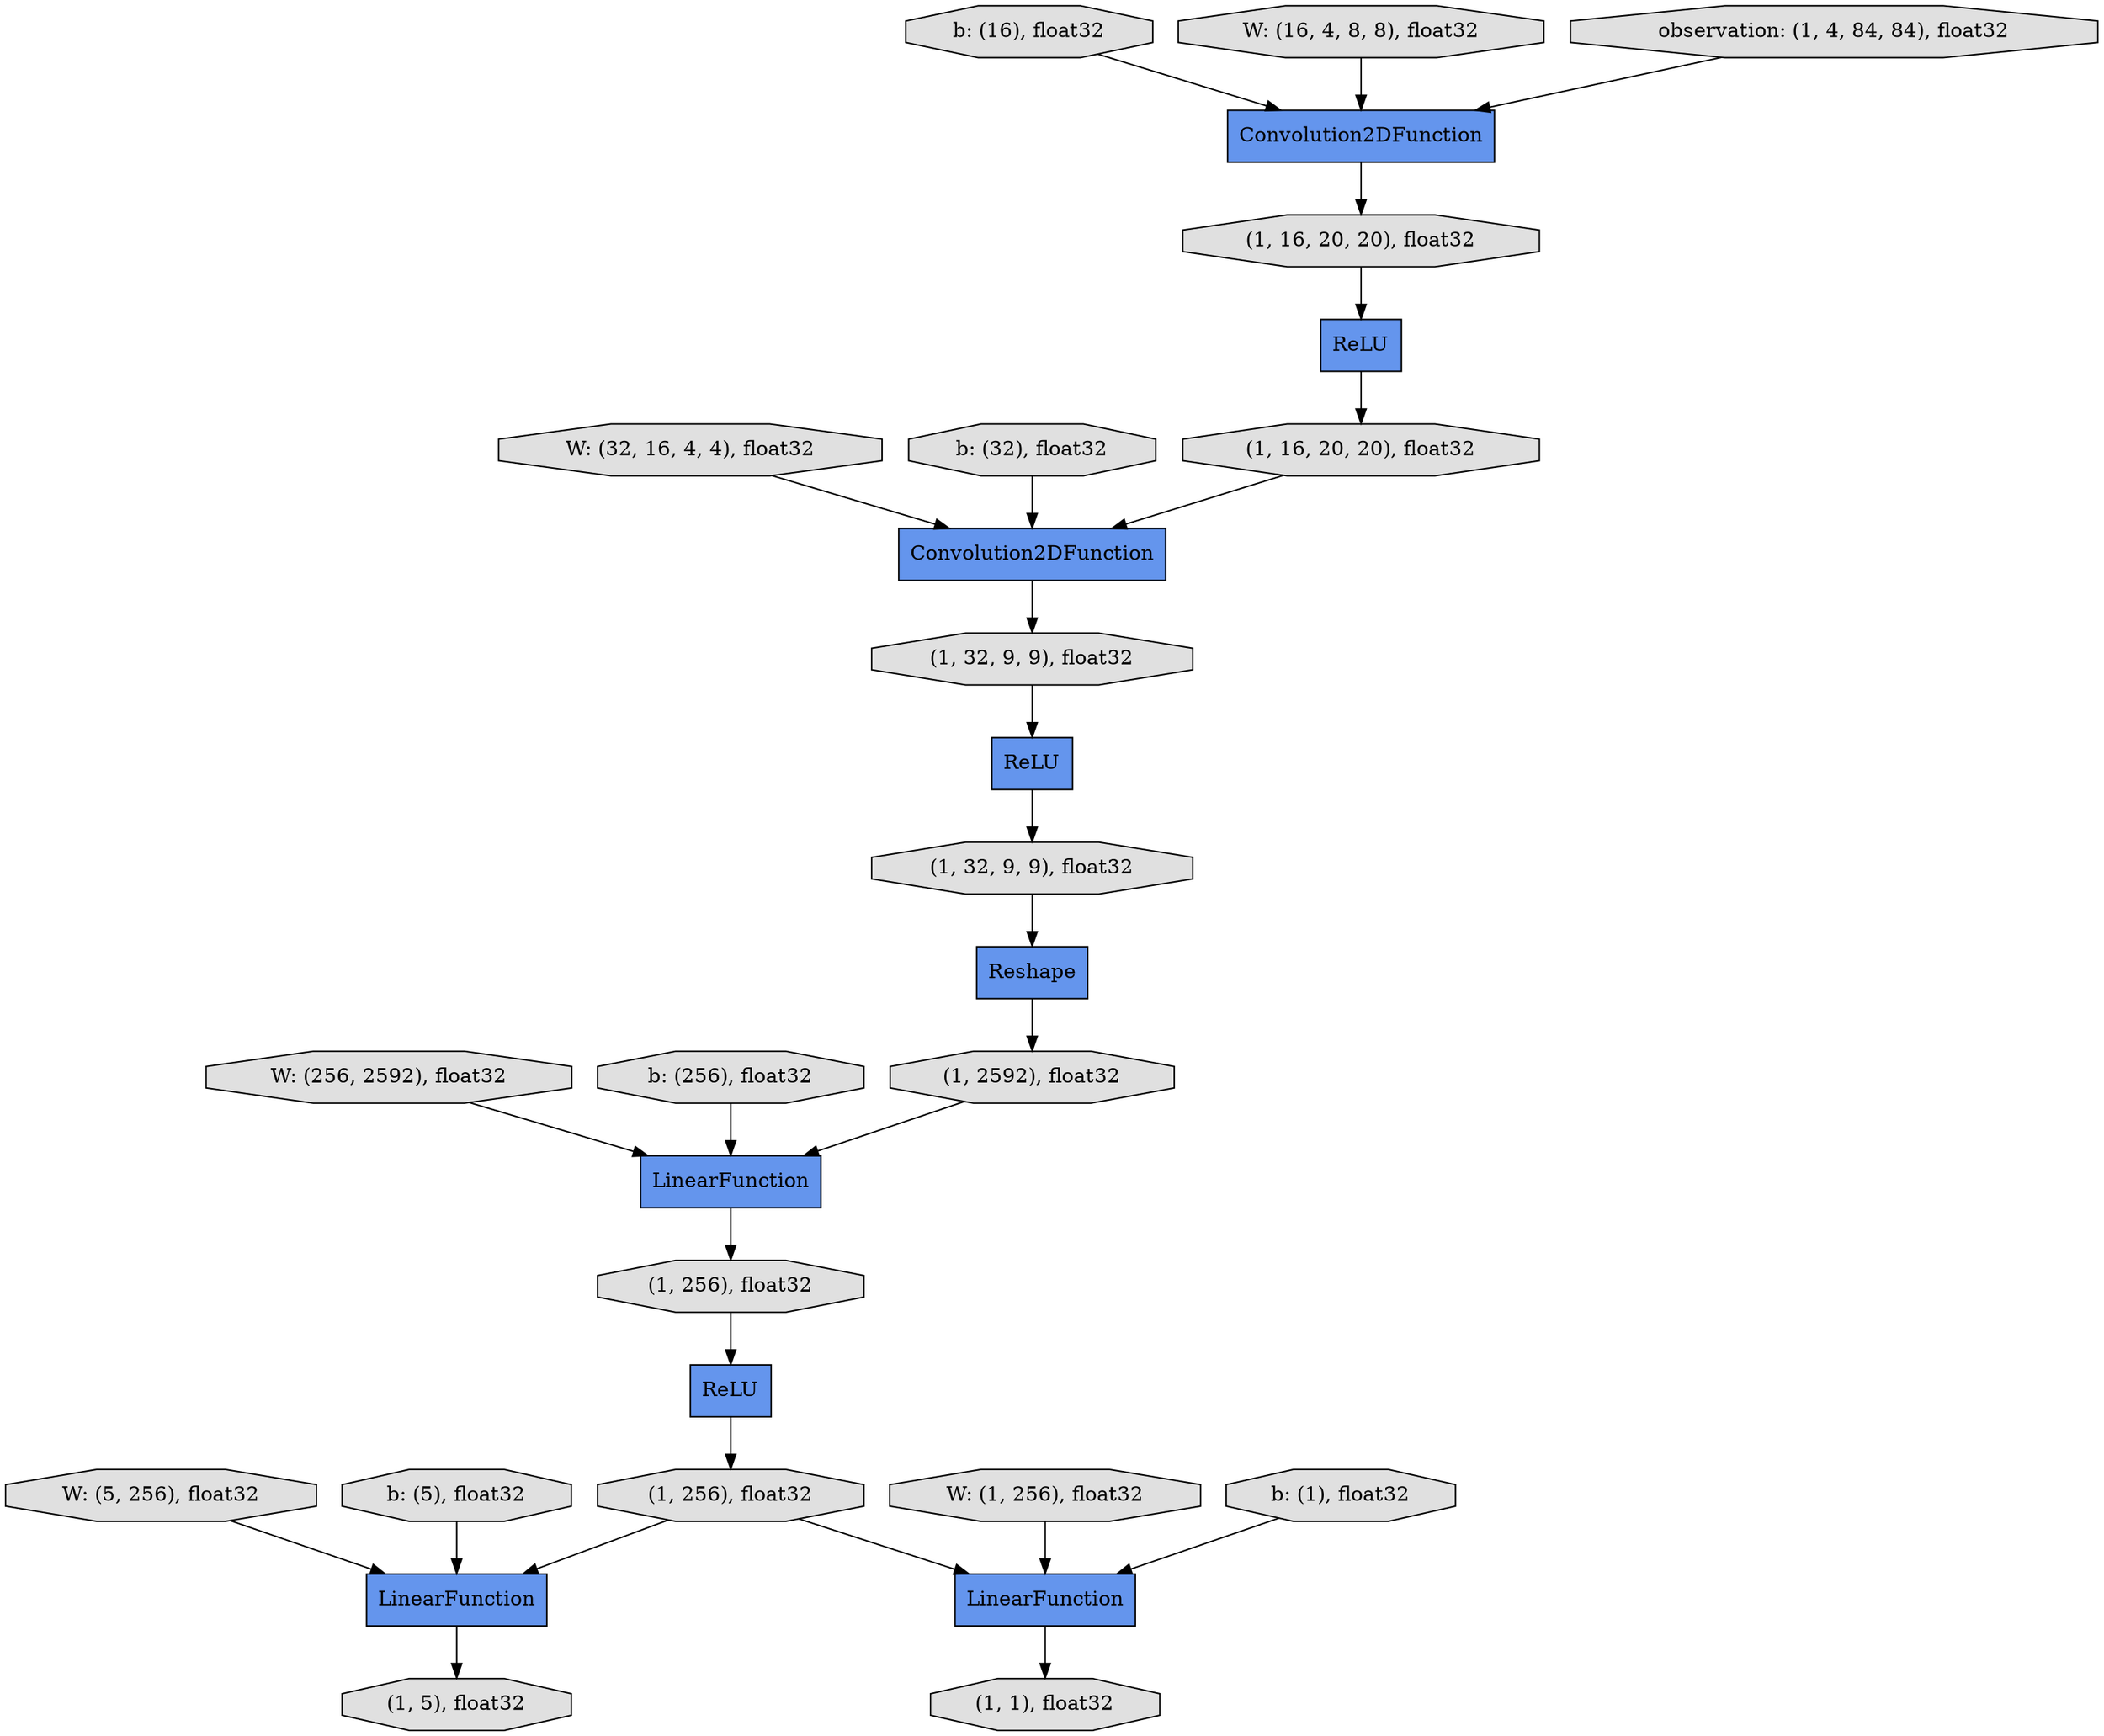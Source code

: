 digraph graphname{rankdir=TB;1249090027648 [label="ReLU",shape="record",fillcolor="#6495ED",style="filled"];1249090029720 [label="(1, 1), float32",shape="octagon",fillcolor="#E0E0E0",style="filled"];1249090027760 [label="Convolution2DFunction",shape="record",fillcolor="#6495ED",style="filled"];1249090001160 [label="W: (5, 256), float32",shape="octagon",fillcolor="#E0E0E0",style="filled"];1249090027816 [label="(1, 16, 20, 20), float32",shape="octagon",fillcolor="#E0E0E0",style="filled"];1249090027928 [label="ReLU",shape="record",fillcolor="#6495ED",style="filled"];1249089999256 [label="W: (32, 16, 4, 4), float32",shape="octagon",fillcolor="#E0E0E0",style="filled"];1249090028040 [label="Reshape",shape="record",fillcolor="#6495ED",style="filled"];1249090028152 [label="(1, 16, 20, 20), float32",shape="octagon",fillcolor="#E0E0E0",style="filled"];1249089903248 [label="b: (16), float32",shape="octagon",fillcolor="#E0E0E0",style="filled"];1249089999592 [label="b: (32), float32",shape="octagon",fillcolor="#E0E0E0",style="filled"];1249090001664 [label="b: (5), float32",shape="octagon",fillcolor="#E0E0E0",style="filled"];1249090028376 [label="(1, 32, 9, 9), float32",shape="octagon",fillcolor="#E0E0E0",style="filled"];1249090028600 [label="(1, 32, 9, 9), float32",shape="octagon",fillcolor="#E0E0E0",style="filled"];1249089999984 [label="W: (256, 2592), float32",shape="octagon",fillcolor="#E0E0E0",style="filled"];1249032807536 [label="W: (16, 4, 8, 8), float32",shape="octagon",fillcolor="#E0E0E0",style="filled"];1249090002112 [label="W: (1, 256), float32",shape="octagon",fillcolor="#E0E0E0",style="filled"];1249090028768 [label="ReLU",shape="record",fillcolor="#6495ED",style="filled"];1249090028880 [label="(1, 2592), float32",shape="octagon",fillcolor="#E0E0E0",style="filled"];1249090028936 [label="LinearFunction",shape="record",fillcolor="#6495ED",style="filled"];1249090000320 [label="b: (256), float32",shape="octagon",fillcolor="#E0E0E0",style="filled"];1249090002448 [label="b: (1), float32",shape="octagon",fillcolor="#E0E0E0",style="filled"];1249090029104 [label="(1, 256), float32",shape="octagon",fillcolor="#E0E0E0",style="filled"];1249090029272 [label="(1, 256), float32",shape="octagon",fillcolor="#E0E0E0",style="filled"];1249090002728 [label="observation: (1, 4, 84, 84), float32",shape="octagon",fillcolor="#E0E0E0",style="filled"];1249090029440 [label="(1, 5), float32",shape="octagon",fillcolor="#E0E0E0",style="filled"];1249090002840 [label="LinearFunction",shape="record",fillcolor="#6495ED",style="filled"];1249090029496 [label="LinearFunction",shape="record",fillcolor="#6495ED",style="filled"];1249090002896 [label="Convolution2DFunction",shape="record",fillcolor="#6495ED",style="filled"];1249090028376 -> 1249090027928;1249090028040 -> 1249090028880;1249090002896 -> 1249090027816;1249090027816 -> 1249090027648;1249090027928 -> 1249090028600;1249090002112 -> 1249090029496;1249090028600 -> 1249090028040;1249090029272 -> 1249090002840;1249090002840 -> 1249090029440;1249090002448 -> 1249090029496;1249089999984 -> 1249090028936;1249090002728 -> 1249090002896;1249089999256 -> 1249090027760;1249090001664 -> 1249090002840;1249090029496 -> 1249090029720;1249090029104 -> 1249090028768;1249090028152 -> 1249090027760;1249090027760 -> 1249090028376;1249089903248 -> 1249090002896;1249090028936 -> 1249090029104;1249090001160 -> 1249090002840;1249090000320 -> 1249090028936;1249090028768 -> 1249090029272;1249090029272 -> 1249090029496;1249089999592 -> 1249090027760;1249090027648 -> 1249090028152;1249032807536 -> 1249090002896;1249090028880 -> 1249090028936;}